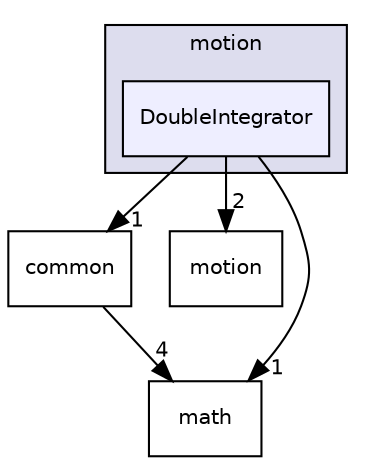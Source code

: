 digraph "/root/scrimmage/scrimmage/include/scrimmage/plugins/motion/DoubleIntegrator" {
  compound=true
  node [ fontsize="10", fontname="Helvetica"];
  edge [ labelfontsize="10", labelfontname="Helvetica"];
  subgraph clusterdir_accb3fd3c749527533ae278fdffb4d13 {
    graph [ bgcolor="#ddddee", pencolor="black", label="motion" fontname="Helvetica", fontsize="10", URL="dir_accb3fd3c749527533ae278fdffb4d13.html"]
  dir_0e5b0faeb0eea27323775dd304aea0ee [shape=box, label="DoubleIntegrator", style="filled", fillcolor="#eeeeff", pencolor="black", URL="dir_0e5b0faeb0eea27323775dd304aea0ee.html"];
  }
  dir_edb592701dc45cc21f3d1cc2e72efe9a [shape=box label="common" URL="dir_edb592701dc45cc21f3d1cc2e72efe9a.html"];
  dir_225ac9950e75cf8b57b2a00ffecc8137 [shape=box label="motion" URL="dir_225ac9950e75cf8b57b2a00ffecc8137.html"];
  dir_4281587931951fcc16b7a6ccc116b5d1 [shape=box label="math" URL="dir_4281587931951fcc16b7a6ccc116b5d1.html"];
  dir_edb592701dc45cc21f3d1cc2e72efe9a->dir_4281587931951fcc16b7a6ccc116b5d1 [headlabel="4", labeldistance=1.5 headhref="dir_000007_000010.html"];
  dir_0e5b0faeb0eea27323775dd304aea0ee->dir_edb592701dc45cc21f3d1cc2e72efe9a [headlabel="1", labeldistance=1.5 headhref="dir_000109_000007.html"];
  dir_0e5b0faeb0eea27323775dd304aea0ee->dir_225ac9950e75cf8b57b2a00ffecc8137 [headlabel="2", labeldistance=1.5 headhref="dir_000109_000012.html"];
  dir_0e5b0faeb0eea27323775dd304aea0ee->dir_4281587931951fcc16b7a6ccc116b5d1 [headlabel="1", labeldistance=1.5 headhref="dir_000109_000010.html"];
}
